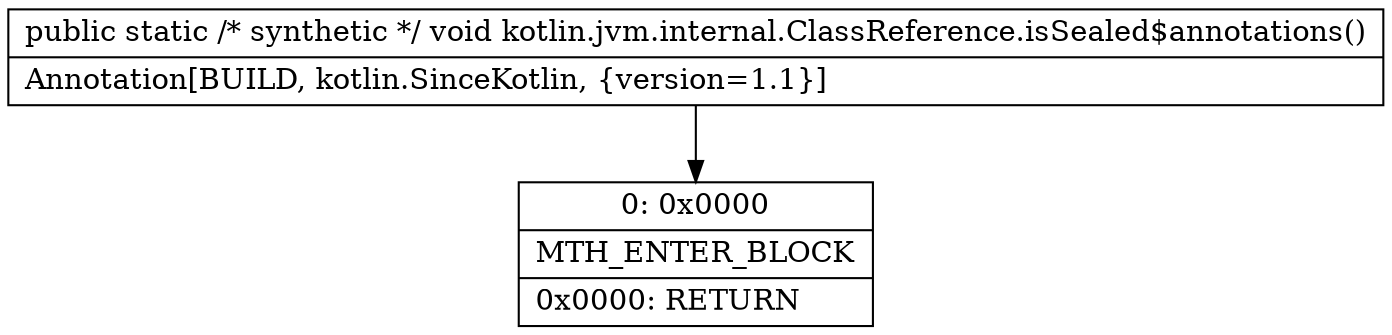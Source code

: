 digraph "CFG forkotlin.jvm.internal.ClassReference.isSealed$annotations()V" {
Node_0 [shape=record,label="{0\:\ 0x0000|MTH_ENTER_BLOCK\l|0x0000: RETURN   \l}"];
MethodNode[shape=record,label="{public static \/* synthetic *\/ void kotlin.jvm.internal.ClassReference.isSealed$annotations()  | Annotation[BUILD, kotlin.SinceKotlin, \{version=1.1\}]\l}"];
MethodNode -> Node_0;
}

